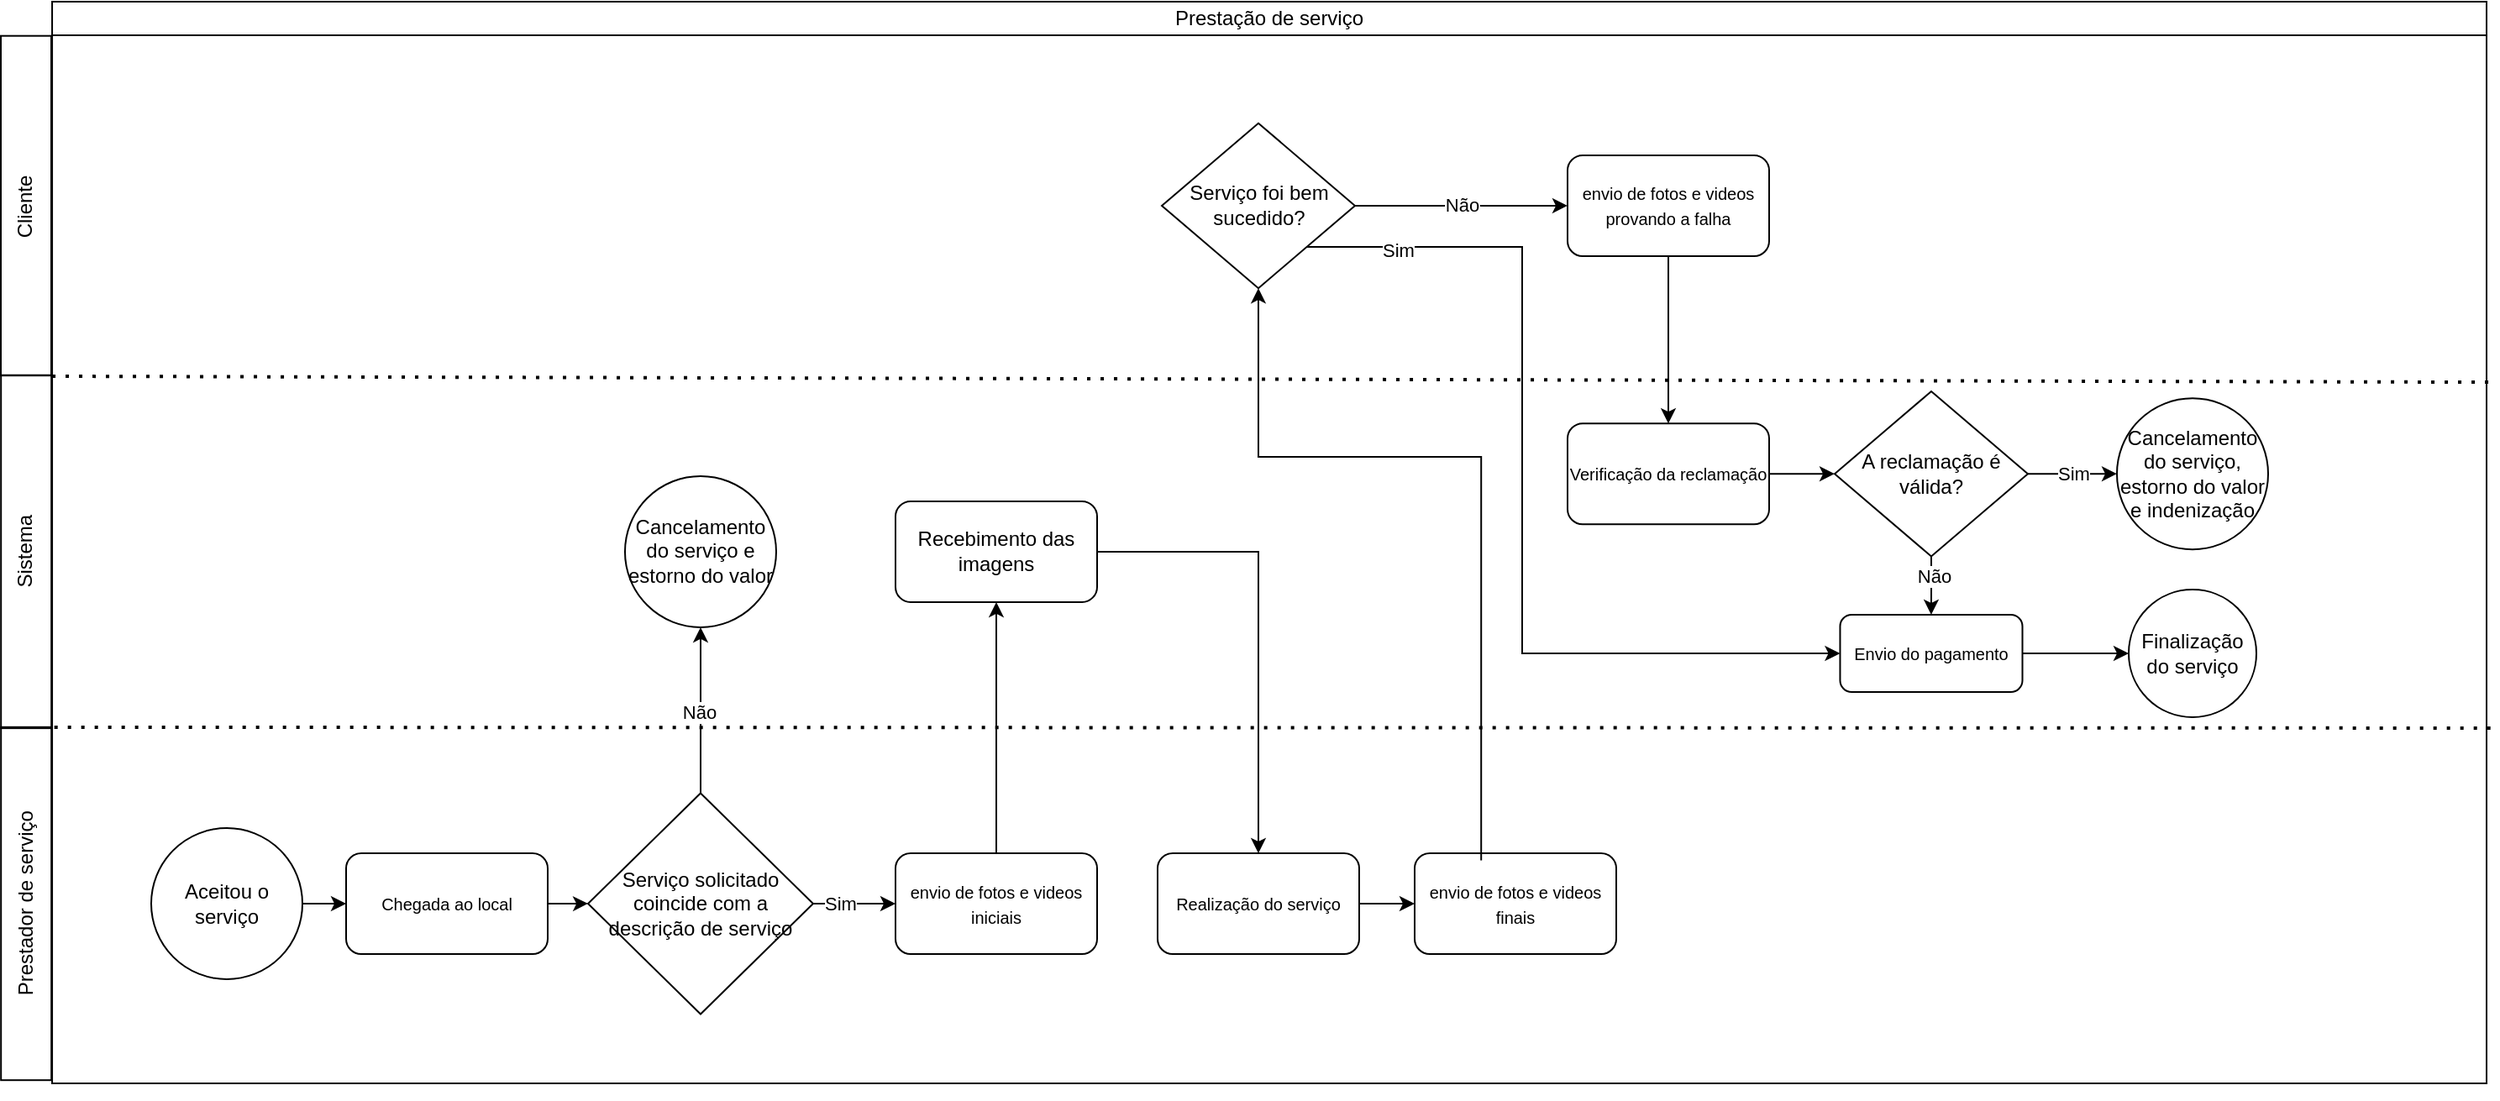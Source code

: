 <mxfile version="26.0.16">
  <diagram name="Página-1" id="wz_CHDK_Uvrmtqs5isK4">
    <mxGraphModel dx="2250" dy="957" grid="0" gridSize="10" guides="1" tooltips="1" connect="1" arrows="1" fold="1" page="0" pageScale="1" pageWidth="827" pageHeight="1169" math="0" shadow="0">
      <root>
        <mxCell id="0" />
        <mxCell id="1" parent="0" />
        <mxCell id="mCqrBkyi7Igr85gBdBfP-33" value="Prestação de serviço" style="rounded=0;whiteSpace=wrap;html=1;fillColor=none;" parent="1" vertex="1">
          <mxGeometry x="-790.97" y="-139" width="1448.97" height="20" as="geometry" />
        </mxCell>
        <mxCell id="mCqrBkyi7Igr85gBdBfP-34" value="" style="rounded=0;whiteSpace=wrap;html=1;fillColor=none;" parent="1" vertex="1">
          <mxGeometry x="-790.97" y="-119" width="1448.97" height="624" as="geometry" />
        </mxCell>
        <mxCell id="mCqrBkyi7Igr85gBdBfP-36" value="Cliente" style="rounded=0;whiteSpace=wrap;html=1;fillColor=none;rotation=-90;" parent="1" vertex="1">
          <mxGeometry x="-907.61" y="-32.53" width="202.24" height="30" as="geometry" />
        </mxCell>
        <mxCell id="mCqrBkyi7Igr85gBdBfP-37" value="Sistema" style="rounded=0;whiteSpace=wrap;html=1;fillColor=none;rotation=-90;" parent="1" vertex="1">
          <mxGeometry x="-911.5" y="173.46" width="210.19" height="30" as="geometry" />
        </mxCell>
        <mxCell id="mCqrBkyi7Igr85gBdBfP-38" style="edgeStyle=orthogonalEdgeStyle;rounded=0;orthogonalLoop=1;jettySize=auto;html=1;exitX=0.5;exitY=1;exitDx=0;exitDy=0;" parent="1" edge="1">
          <mxGeometry relative="1" as="geometry">
            <mxPoint x="-240.03" y="506" as="sourcePoint" />
            <mxPoint x="-240.09" y="506" as="targetPoint" />
          </mxGeometry>
        </mxCell>
        <mxCell id="mCqrBkyi7Igr85gBdBfP-62" value="" style="endArrow=none;dashed=1;html=1;dashPattern=1 3;strokeWidth=2;rounded=0;exitX=0;exitY=0.345;exitDx=0;exitDy=0;exitPerimeter=0;entryX=1.001;entryY=0.331;entryDx=0;entryDy=0;entryPerimeter=0;" parent="1" target="mCqrBkyi7Igr85gBdBfP-34" edge="1">
          <mxGeometry width="50" height="50" relative="1" as="geometry">
            <mxPoint x="-790.97" y="84.0" as="sourcePoint" />
            <mxPoint x="283" y="83" as="targetPoint" />
          </mxGeometry>
        </mxCell>
        <mxCell id="ntNzyzuOF1n4TWdGQBcq-4" value="Prestador de serviço" style="rounded=0;whiteSpace=wrap;html=1;fillColor=none;rotation=-90;" parent="1" vertex="1">
          <mxGeometry x="-911.5" y="383" width="210.19" height="30" as="geometry" />
        </mxCell>
        <mxCell id="ntNzyzuOF1n4TWdGQBcq-11" value="" style="endArrow=none;dashed=1;html=1;dashPattern=1 3;strokeWidth=2;rounded=0;exitX=0;exitY=0.345;exitDx=0;exitDy=0;exitPerimeter=0;entryX=1.003;entryY=0.661;entryDx=0;entryDy=0;entryPerimeter=0;" parent="1" target="mCqrBkyi7Igr85gBdBfP-34" edge="1">
          <mxGeometry width="50" height="50" relative="1" as="geometry">
            <mxPoint x="-789.66" y="293.0" as="sourcePoint" />
            <mxPoint x="285" y="294" as="targetPoint" />
          </mxGeometry>
        </mxCell>
        <mxCell id="ntNzyzuOF1n4TWdGQBcq-74" value="" style="edgeStyle=orthogonalEdgeStyle;rounded=0;orthogonalLoop=1;jettySize=auto;html=1;" parent="1" source="ntNzyzuOF1n4TWdGQBcq-71" target="ntNzyzuOF1n4TWdGQBcq-72" edge="1">
          <mxGeometry relative="1" as="geometry" />
        </mxCell>
        <mxCell id="ntNzyzuOF1n4TWdGQBcq-71" value="Aceitou o serviço" style="ellipse;whiteSpace=wrap;html=1;aspect=fixed;fillColor=none;" parent="1" vertex="1">
          <mxGeometry x="-732" y="353" width="90" height="90" as="geometry" />
        </mxCell>
        <mxCell id="ntNzyzuOF1n4TWdGQBcq-81" value="" style="edgeStyle=orthogonalEdgeStyle;rounded=0;orthogonalLoop=1;jettySize=auto;html=1;" parent="1" source="ntNzyzuOF1n4TWdGQBcq-72" target="ntNzyzuOF1n4TWdGQBcq-80" edge="1">
          <mxGeometry relative="1" as="geometry" />
        </mxCell>
        <mxCell id="ntNzyzuOF1n4TWdGQBcq-72" value="&lt;span style=&quot;font-size: 10px;&quot;&gt;Chegada ao local&lt;/span&gt;" style="rounded=1;whiteSpace=wrap;html=1;fillColor=none;" parent="1" vertex="1">
          <mxGeometry x="-616" y="368" width="120" height="60" as="geometry" />
        </mxCell>
        <mxCell id="ntNzyzuOF1n4TWdGQBcq-89" style="edgeStyle=orthogonalEdgeStyle;rounded=0;orthogonalLoop=1;jettySize=auto;html=1;exitX=0.5;exitY=0;exitDx=0;exitDy=0;entryX=0.5;entryY=1;entryDx=0;entryDy=0;" parent="1" source="ntNzyzuOF1n4TWdGQBcq-73" target="ntNzyzuOF1n4TWdGQBcq-79" edge="1">
          <mxGeometry relative="1" as="geometry" />
        </mxCell>
        <mxCell id="ntNzyzuOF1n4TWdGQBcq-73" value="&lt;span style=&quot;font-size: 10px;&quot;&gt;envio de fotos e videos iniciais&lt;/span&gt;" style="rounded=1;whiteSpace=wrap;html=1;fillColor=none;" parent="1" vertex="1">
          <mxGeometry x="-289" y="368" width="120" height="60" as="geometry" />
        </mxCell>
        <mxCell id="ntNzyzuOF1n4TWdGQBcq-91" style="edgeStyle=orthogonalEdgeStyle;rounded=0;orthogonalLoop=1;jettySize=auto;html=1;exitX=1;exitY=0.5;exitDx=0;exitDy=0;entryX=0.5;entryY=0;entryDx=0;entryDy=0;" parent="1" source="ntNzyzuOF1n4TWdGQBcq-79" target="ntNzyzuOF1n4TWdGQBcq-90" edge="1">
          <mxGeometry relative="1" as="geometry" />
        </mxCell>
        <mxCell id="ntNzyzuOF1n4TWdGQBcq-79" value="Recebimento das imagens" style="whiteSpace=wrap;html=1;fillColor=none;rounded=1;" parent="1" vertex="1">
          <mxGeometry x="-289" y="158.46" width="120" height="60" as="geometry" />
        </mxCell>
        <mxCell id="ntNzyzuOF1n4TWdGQBcq-82" value="" style="edgeStyle=orthogonalEdgeStyle;rounded=0;orthogonalLoop=1;jettySize=auto;html=1;" parent="1" source="ntNzyzuOF1n4TWdGQBcq-80" target="ntNzyzuOF1n4TWdGQBcq-73" edge="1">
          <mxGeometry relative="1" as="geometry" />
        </mxCell>
        <mxCell id="ntNzyzuOF1n4TWdGQBcq-83" value="Sim" style="edgeLabel;html=1;align=center;verticalAlign=middle;resizable=0;points=[];" parent="ntNzyzuOF1n4TWdGQBcq-82" vertex="1" connectable="0">
          <mxGeometry x="-0.391" relative="1" as="geometry">
            <mxPoint x="1" as="offset" />
          </mxGeometry>
        </mxCell>
        <mxCell id="ntNzyzuOF1n4TWdGQBcq-88" value="" style="edgeStyle=orthogonalEdgeStyle;rounded=0;orthogonalLoop=1;jettySize=auto;html=1;" parent="1" source="ntNzyzuOF1n4TWdGQBcq-80" target="ntNzyzuOF1n4TWdGQBcq-84" edge="1">
          <mxGeometry relative="1" as="geometry" />
        </mxCell>
        <mxCell id="dLz3L9ztRfcVqaZXxAQV-5" value="Não" style="edgeLabel;html=1;align=center;verticalAlign=middle;resizable=0;points=[];" vertex="1" connectable="0" parent="ntNzyzuOF1n4TWdGQBcq-88">
          <mxGeometry x="-0.027" y="1" relative="1" as="geometry">
            <mxPoint as="offset" />
          </mxGeometry>
        </mxCell>
        <mxCell id="ntNzyzuOF1n4TWdGQBcq-80" value="Serviço solicitado coincide com a descrição de serviço" style="rhombus;whiteSpace=wrap;html=1;fillColor=none;" parent="1" vertex="1">
          <mxGeometry x="-472" y="332.23" width="133.97" height="131.54" as="geometry" />
        </mxCell>
        <mxCell id="ntNzyzuOF1n4TWdGQBcq-84" value="Cancelamento do serviço e estorno do valor" style="ellipse;whiteSpace=wrap;html=1;aspect=fixed;fillColor=none;" parent="1" vertex="1">
          <mxGeometry x="-450.01" y="143.46" width="90" height="90" as="geometry" />
        </mxCell>
        <mxCell id="ntNzyzuOF1n4TWdGQBcq-94" style="edgeStyle=orthogonalEdgeStyle;rounded=0;orthogonalLoop=1;jettySize=auto;html=1;exitX=0.33;exitY=0.07;exitDx=0;exitDy=0;entryX=0.5;entryY=1;entryDx=0;entryDy=0;exitPerimeter=0;" parent="1" source="ntNzyzuOF1n4TWdGQBcq-92" target="ntNzyzuOF1n4TWdGQBcq-93" edge="1">
          <mxGeometry relative="1" as="geometry">
            <Array as="points">
              <mxPoint x="60" y="132" />
              <mxPoint x="-73" y="132" />
            </Array>
          </mxGeometry>
        </mxCell>
        <mxCell id="dLz3L9ztRfcVqaZXxAQV-1" style="edgeStyle=orthogonalEdgeStyle;rounded=0;orthogonalLoop=1;jettySize=auto;html=1;exitX=1;exitY=0.5;exitDx=0;exitDy=0;entryX=0;entryY=0.5;entryDx=0;entryDy=0;" edge="1" parent="1" source="ntNzyzuOF1n4TWdGQBcq-90" target="ntNzyzuOF1n4TWdGQBcq-92">
          <mxGeometry relative="1" as="geometry" />
        </mxCell>
        <mxCell id="ntNzyzuOF1n4TWdGQBcq-90" value="&lt;span style=&quot;font-size: 10px;&quot;&gt;Realização do serviço&lt;/span&gt;" style="rounded=1;whiteSpace=wrap;html=1;fillColor=none;" parent="1" vertex="1">
          <mxGeometry x="-133" y="368" width="120" height="60" as="geometry" />
        </mxCell>
        <mxCell id="ntNzyzuOF1n4TWdGQBcq-92" value="&lt;span style=&quot;font-size: 10px;&quot;&gt;envio de fotos e videos finais&lt;/span&gt;" style="rounded=1;whiteSpace=wrap;html=1;fillColor=none;" parent="1" vertex="1">
          <mxGeometry x="20" y="368" width="120" height="60" as="geometry" />
        </mxCell>
        <mxCell id="ntNzyzuOF1n4TWdGQBcq-95" style="edgeStyle=orthogonalEdgeStyle;rounded=0;orthogonalLoop=1;jettySize=auto;html=1;exitX=1;exitY=1;exitDx=0;exitDy=0;entryX=0;entryY=0.5;entryDx=0;entryDy=0;" parent="1" source="ntNzyzuOF1n4TWdGQBcq-93" target="ntNzyzuOF1n4TWdGQBcq-109" edge="1">
          <mxGeometry relative="1" as="geometry">
            <Array as="points">
              <mxPoint x="84" y="7" />
              <mxPoint x="84" y="249" />
            </Array>
          </mxGeometry>
        </mxCell>
        <mxCell id="ntNzyzuOF1n4TWdGQBcq-96" value="Sim" style="edgeLabel;html=1;align=center;verticalAlign=middle;resizable=0;points=[];" parent="ntNzyzuOF1n4TWdGQBcq-95" vertex="1" connectable="0">
          <mxGeometry x="-0.805" y="-2" relative="1" as="geometry">
            <mxPoint as="offset" />
          </mxGeometry>
        </mxCell>
        <mxCell id="ntNzyzuOF1n4TWdGQBcq-98" value="Não" style="edgeStyle=orthogonalEdgeStyle;rounded=0;orthogonalLoop=1;jettySize=auto;html=1;exitX=1;exitY=0.5;exitDx=0;exitDy=0;entryX=0;entryY=0.5;entryDx=0;entryDy=0;" parent="1" source="ntNzyzuOF1n4TWdGQBcq-93" target="ntNzyzuOF1n4TWdGQBcq-97" edge="1">
          <mxGeometry relative="1" as="geometry" />
        </mxCell>
        <mxCell id="ntNzyzuOF1n4TWdGQBcq-93" value="Serviço foi bem sucedido?" style="rhombus;whiteSpace=wrap;html=1;fillColor=none;" parent="1" vertex="1">
          <mxGeometry x="-130.49" y="-66.64" width="114.97" height="98.23" as="geometry" />
        </mxCell>
        <mxCell id="ntNzyzuOF1n4TWdGQBcq-100" style="edgeStyle=orthogonalEdgeStyle;rounded=0;orthogonalLoop=1;jettySize=auto;html=1;exitX=0.5;exitY=1;exitDx=0;exitDy=0;entryX=0.5;entryY=0;entryDx=0;entryDy=0;" parent="1" source="ntNzyzuOF1n4TWdGQBcq-97" target="ntNzyzuOF1n4TWdGQBcq-99" edge="1">
          <mxGeometry relative="1" as="geometry" />
        </mxCell>
        <mxCell id="ntNzyzuOF1n4TWdGQBcq-97" value="&lt;span style=&quot;font-size: 10px;&quot;&gt;envio de fotos e videos provando a falha&lt;/span&gt;" style="rounded=1;whiteSpace=wrap;html=1;fillColor=none;" parent="1" vertex="1">
          <mxGeometry x="111" y="-47.52" width="120" height="60" as="geometry" />
        </mxCell>
        <mxCell id="ntNzyzuOF1n4TWdGQBcq-102" value="" style="edgeStyle=orthogonalEdgeStyle;rounded=0;orthogonalLoop=1;jettySize=auto;html=1;" parent="1" source="ntNzyzuOF1n4TWdGQBcq-99" target="ntNzyzuOF1n4TWdGQBcq-101" edge="1">
          <mxGeometry relative="1" as="geometry" />
        </mxCell>
        <mxCell id="ntNzyzuOF1n4TWdGQBcq-99" value="&lt;span style=&quot;font-size: 10px;&quot;&gt;Verificação da reclamação&lt;/span&gt;" style="rounded=1;whiteSpace=wrap;html=1;fillColor=none;" parent="1" vertex="1">
          <mxGeometry x="111" y="112.12" width="120" height="60" as="geometry" />
        </mxCell>
        <mxCell id="ntNzyzuOF1n4TWdGQBcq-106" value="" style="edgeStyle=orthogonalEdgeStyle;rounded=0;orthogonalLoop=1;jettySize=auto;html=1;" parent="1" source="ntNzyzuOF1n4TWdGQBcq-101" target="ntNzyzuOF1n4TWdGQBcq-105" edge="1">
          <mxGeometry relative="1" as="geometry" />
        </mxCell>
        <mxCell id="ntNzyzuOF1n4TWdGQBcq-107" value="Sim" style="edgeLabel;html=1;align=center;verticalAlign=middle;resizable=0;points=[];" parent="ntNzyzuOF1n4TWdGQBcq-106" vertex="1" connectable="0">
          <mxGeometry x="-0.058" relative="1" as="geometry">
            <mxPoint x="2" as="offset" />
          </mxGeometry>
        </mxCell>
        <mxCell id="dLz3L9ztRfcVqaZXxAQV-3" style="edgeStyle=orthogonalEdgeStyle;rounded=0;orthogonalLoop=1;jettySize=auto;html=1;exitX=0.5;exitY=1;exitDx=0;exitDy=0;" edge="1" parent="1" source="ntNzyzuOF1n4TWdGQBcq-101" target="ntNzyzuOF1n4TWdGQBcq-109">
          <mxGeometry relative="1" as="geometry" />
        </mxCell>
        <mxCell id="dLz3L9ztRfcVqaZXxAQV-4" value="Não" style="edgeLabel;html=1;align=center;verticalAlign=middle;resizable=0;points=[];" vertex="1" connectable="0" parent="dLz3L9ztRfcVqaZXxAQV-3">
          <mxGeometry x="-0.311" y="1" relative="1" as="geometry">
            <mxPoint as="offset" />
          </mxGeometry>
        </mxCell>
        <mxCell id="ntNzyzuOF1n4TWdGQBcq-101" value="A reclamação é válida?" style="rhombus;whiteSpace=wrap;html=1;fillColor=none;" parent="1" vertex="1">
          <mxGeometry x="270" y="93" width="114.97" height="98.23" as="geometry" />
        </mxCell>
        <mxCell id="ntNzyzuOF1n4TWdGQBcq-105" value="Cancelamento do serviço, estorno do valor e indenização" style="ellipse;whiteSpace=wrap;html=1;aspect=fixed;fillColor=none;" parent="1" vertex="1">
          <mxGeometry x="438" y="97.12" width="90" height="90" as="geometry" />
        </mxCell>
        <mxCell id="ntNzyzuOF1n4TWdGQBcq-113" style="edgeStyle=orthogonalEdgeStyle;rounded=0;orthogonalLoop=1;jettySize=auto;html=1;exitX=1;exitY=0.5;exitDx=0;exitDy=0;entryX=0;entryY=0.5;entryDx=0;entryDy=0;" parent="1" source="ntNzyzuOF1n4TWdGQBcq-109" target="ntNzyzuOF1n4TWdGQBcq-112" edge="1">
          <mxGeometry relative="1" as="geometry" />
        </mxCell>
        <mxCell id="ntNzyzuOF1n4TWdGQBcq-109" value="&lt;span style=&quot;font-size: 10px;&quot;&gt;Envio do pagamento&lt;/span&gt;" style="rounded=1;whiteSpace=wrap;html=1;fillColor=none;" parent="1" vertex="1">
          <mxGeometry x="273.23" y="226" width="108.52" height="46" as="geometry" />
        </mxCell>
        <mxCell id="ntNzyzuOF1n4TWdGQBcq-112" value="Finalização do serviço" style="ellipse;whiteSpace=wrap;html=1;aspect=fixed;fillColor=none;" parent="1" vertex="1">
          <mxGeometry x="445" y="211" width="76" height="76" as="geometry" />
        </mxCell>
      </root>
    </mxGraphModel>
  </diagram>
</mxfile>
